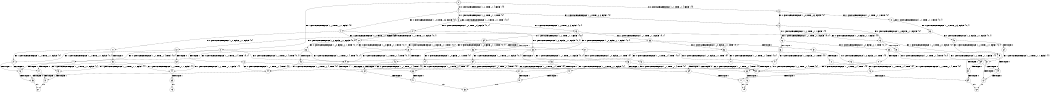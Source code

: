 digraph BCG {
size = "7, 10.5";
center = TRUE;
node [shape = circle];
0 [peripheries = 2];
0 -> 1 [label = "EX !0 !ATOMIC_EXCH_BRANCH (1, +1, TRUE, +1, 4, FALSE) !{0}"];
0 -> 2 [label = "EX !1 !ATOMIC_EXCH_BRANCH (1, +1, TRUE, +1, 1, FALSE) !{0}"];
0 -> 3 [label = "EX !0 !ATOMIC_EXCH_BRANCH (1, +1, TRUE, +1, 4, FALSE) !{0}"];
1 -> 4 [label = "EX !0 !ATOMIC_EXCH_BRANCH (1, +0, TRUE, +0, 3, FALSE) !{0}"];
1 -> 5 [label = "EX !1 !ATOMIC_EXCH_BRANCH (1, +1, TRUE, +1, 1, TRUE) !{0}"];
1 -> 6 [label = "EX !0 !ATOMIC_EXCH_BRANCH (1, +0, TRUE, +0, 3, FALSE) !{0}"];
2 -> 7 [label = "EX !0 !ATOMIC_EXCH_BRANCH (1, +1, TRUE, +1, 4, TRUE) !{0, 1}"];
2 -> 8 [label = "TERMINATE !1"];
2 -> 9 [label = "EX !0 !ATOMIC_EXCH_BRANCH (1, +1, TRUE, +1, 4, TRUE) !{0, 1}"];
3 -> 10 [label = "EX !1 !ATOMIC_EXCH_BRANCH (1, +1, TRUE, +1, 1, TRUE) !{0}"];
3 -> 6 [label = "EX !0 !ATOMIC_EXCH_BRANCH (1, +0, TRUE, +0, 3, FALSE) !{0}"];
4 -> 11 [label = "EX !0 !ATOMIC_EXCH_BRANCH (1, +0, FALSE, +1, 1, FALSE) !{0}"];
4 -> 12 [label = "EX !1 !ATOMIC_EXCH_BRANCH (1, +1, TRUE, +1, 1, FALSE) !{0}"];
4 -> 13 [label = "EX !0 !ATOMIC_EXCH_BRANCH (1, +0, FALSE, +1, 1, FALSE) !{0}"];
5 -> 14 [label = "EX !0 !ATOMIC_EXCH_BRANCH (1, +0, TRUE, +0, 3, FALSE) !{0, 1}"];
5 -> 5 [label = "EX !1 !ATOMIC_EXCH_BRANCH (1, +1, TRUE, +1, 1, TRUE) !{0, 1}"];
5 -> 15 [label = "EX !0 !ATOMIC_EXCH_BRANCH (1, +0, TRUE, +0, 3, FALSE) !{0, 1}"];
6 -> 16 [label = "EX !1 !ATOMIC_EXCH_BRANCH (1, +1, TRUE, +1, 1, FALSE) !{0}"];
6 -> 13 [label = "EX !0 !ATOMIC_EXCH_BRANCH (1, +0, FALSE, +1, 1, FALSE) !{0}"];
7 -> 17 [label = "TERMINATE !0"];
7 -> 18 [label = "TERMINATE !1"];
8 -> 19 [label = "EX !0 !ATOMIC_EXCH_BRANCH (1, +1, TRUE, +1, 4, TRUE) !{0}"];
8 -> 20 [label = "EX !0 !ATOMIC_EXCH_BRANCH (1, +1, TRUE, +1, 4, TRUE) !{0}"];
9 -> 21 [label = "TERMINATE !0"];
9 -> 22 [label = "TERMINATE !1"];
10 -> 23 [label = "EX !0 !ATOMIC_EXCH_BRANCH (1, +0, TRUE, +0, 3, FALSE) !{0, 1}"];
10 -> 10 [label = "EX !1 !ATOMIC_EXCH_BRANCH (1, +1, TRUE, +1, 1, TRUE) !{0, 1}"];
11 -> 24 [label = "EX !1 !ATOMIC_EXCH_BRANCH (1, +1, TRUE, +1, 1, FALSE) !{0}"];
11 -> 25 [label = "TERMINATE !0"];
12 -> 26 [label = "EX !0 !ATOMIC_EXCH_BRANCH (1, +0, FALSE, +1, 1, TRUE) !{0, 1}"];
12 -> 27 [label = "TERMINATE !1"];
12 -> 28 [label = "EX !0 !ATOMIC_EXCH_BRANCH (1, +0, FALSE, +1, 1, TRUE) !{0, 1}"];
13 -> 29 [label = "EX !1 !ATOMIC_EXCH_BRANCH (1, +1, TRUE, +1, 1, FALSE) !{0}"];
13 -> 30 [label = "TERMINATE !0"];
14 -> 31 [label = "EX !0 !ATOMIC_EXCH_BRANCH (1, +0, FALSE, +1, 1, FALSE) !{0, 1}"];
14 -> 12 [label = "EX !1 !ATOMIC_EXCH_BRANCH (1, +1, TRUE, +1, 1, FALSE) !{0, 1}"];
14 -> 32 [label = "EX !0 !ATOMIC_EXCH_BRANCH (1, +0, FALSE, +1, 1, FALSE) !{0, 1}"];
15 -> 33 [label = "EX !1 !ATOMIC_EXCH_BRANCH (1, +1, TRUE, +1, 1, FALSE) !{0, 1}"];
15 -> 32 [label = "EX !0 !ATOMIC_EXCH_BRANCH (1, +0, FALSE, +1, 1, FALSE) !{0, 1}"];
15 -> 34 [label = "EX !1 !ATOMIC_EXCH_BRANCH (1, +1, TRUE, +1, 1, FALSE) !{0, 1}"];
16 -> 35 [label = "EX !0 !ATOMIC_EXCH_BRANCH (1, +0, FALSE, +1, 1, TRUE) !{0, 1}"];
16 -> 36 [label = "TERMINATE !1"];
17 -> 37 [label = "TERMINATE !1"];
18 -> 38 [label = "TERMINATE !0"];
19 -> 38 [label = "TERMINATE !0"];
20 -> 39 [label = "TERMINATE !0"];
21 -> 40 [label = "TERMINATE !1"];
22 -> 41 [label = "TERMINATE !0"];
23 -> 42 [label = "EX !0 !ATOMIC_EXCH_BRANCH (1, +0, FALSE, +1, 1, FALSE) !{0, 1}"];
23 -> 16 [label = "EX !1 !ATOMIC_EXCH_BRANCH (1, +1, TRUE, +1, 1, FALSE) !{0, 1}"];
24 -> 17 [label = "TERMINATE !0"];
24 -> 18 [label = "TERMINATE !1"];
25 -> 43 [label = "EX !1 !ATOMIC_EXCH_BRANCH (1, +1, TRUE, +1, 1, FALSE) !{1}"];
25 -> 44 [label = "EX !1 !ATOMIC_EXCH_BRANCH (1, +1, TRUE, +1, 1, FALSE) !{1}"];
26 -> 7 [label = "EX !0 !ATOMIC_EXCH_BRANCH (1, +1, TRUE, +1, 4, TRUE) !{0, 1}"];
26 -> 45 [label = "TERMINATE !1"];
26 -> 9 [label = "EX !0 !ATOMIC_EXCH_BRANCH (1, +1, TRUE, +1, 4, TRUE) !{0, 1}"];
27 -> 46 [label = "EX !0 !ATOMIC_EXCH_BRANCH (1, +0, FALSE, +1, 1, TRUE) !{0}"];
27 -> 47 [label = "EX !0 !ATOMIC_EXCH_BRANCH (1, +0, FALSE, +1, 1, TRUE) !{0}"];
28 -> 9 [label = "EX !0 !ATOMIC_EXCH_BRANCH (1, +1, TRUE, +1, 4, TRUE) !{0, 1}"];
28 -> 48 [label = "TERMINATE !1"];
29 -> 49 [label = "TERMINATE !0"];
29 -> 50 [label = "TERMINATE !1"];
30 -> 51 [label = "EX !1 !ATOMIC_EXCH_BRANCH (1, +1, TRUE, +1, 1, FALSE) !{1}"];
31 -> 24 [label = "EX !1 !ATOMIC_EXCH_BRANCH (1, +1, TRUE, +1, 1, FALSE) !{0, 1}"];
31 -> 52 [label = "TERMINATE !0"];
32 -> 53 [label = "EX !1 !ATOMIC_EXCH_BRANCH (1, +1, TRUE, +1, 1, FALSE) !{0, 1}"];
32 -> 54 [label = "EX !1 !ATOMIC_EXCH_BRANCH (1, +1, TRUE, +1, 1, FALSE) !{0, 1}"];
32 -> 55 [label = "TERMINATE !0"];
33 -> 56 [label = "EX !0 !ATOMIC_EXCH_BRANCH (1, +0, FALSE, +1, 1, TRUE) !{0, 1}"];
33 -> 57 [label = "TERMINATE !1"];
33 -> 28 [label = "EX !0 !ATOMIC_EXCH_BRANCH (1, +0, FALSE, +1, 1, TRUE) !{0, 1}"];
34 -> 28 [label = "EX !0 !ATOMIC_EXCH_BRANCH (1, +0, FALSE, +1, 1, TRUE) !{0, 1}"];
34 -> 58 [label = "TERMINATE !1"];
35 -> 59 [label = "EX !0 !ATOMIC_EXCH_BRANCH (1, +1, TRUE, +1, 4, TRUE) !{0, 1}"];
35 -> 60 [label = "TERMINATE !1"];
36 -> 47 [label = "EX !0 !ATOMIC_EXCH_BRANCH (1, +0, FALSE, +1, 1, TRUE) !{0}"];
37 -> 61 [label = "exit"];
38 -> 61 [label = "exit"];
39 -> 62 [label = "exit"];
40 -> 63 [label = "exit"];
41 -> 63 [label = "exit"];
42 -> 29 [label = "EX !1 !ATOMIC_EXCH_BRANCH (1, +1, TRUE, +1, 1, FALSE) !{0, 1}"];
42 -> 64 [label = "TERMINATE !0"];
43 -> 37 [label = "TERMINATE !1"];
44 -> 65 [label = "TERMINATE !1"];
45 -> 19 [label = "EX !0 !ATOMIC_EXCH_BRANCH (1, +1, TRUE, +1, 4, TRUE) !{0}"];
45 -> 20 [label = "EX !0 !ATOMIC_EXCH_BRANCH (1, +1, TRUE, +1, 4, TRUE) !{0}"];
46 -> 19 [label = "EX !0 !ATOMIC_EXCH_BRANCH (1, +1, TRUE, +1, 4, TRUE) !{0}"];
46 -> 20 [label = "EX !0 !ATOMIC_EXCH_BRANCH (1, +1, TRUE, +1, 4, TRUE) !{0}"];
47 -> 20 [label = "EX !0 !ATOMIC_EXCH_BRANCH (1, +1, TRUE, +1, 4, TRUE) !{0}"];
48 -> 66 [label = "EX !0 !ATOMIC_EXCH_BRANCH (1, +1, TRUE, +1, 4, TRUE) !{0}"];
49 -> 67 [label = "TERMINATE !1"];
50 -> 39 [label = "TERMINATE !0"];
51 -> 67 [label = "TERMINATE !1"];
52 -> 43 [label = "EX !1 !ATOMIC_EXCH_BRANCH (1, +1, TRUE, +1, 1, FALSE) !{1}"];
52 -> 44 [label = "EX !1 !ATOMIC_EXCH_BRANCH (1, +1, TRUE, +1, 1, FALSE) !{1}"];
53 -> 68 [label = "TERMINATE !0"];
53 -> 69 [label = "TERMINATE !1"];
54 -> 21 [label = "TERMINATE !0"];
54 -> 22 [label = "TERMINATE !1"];
55 -> 70 [label = "EX !1 !ATOMIC_EXCH_BRANCH (1, +1, TRUE, +1, 1, FALSE) !{1}"];
56 -> 71 [label = "EX !0 !ATOMIC_EXCH_BRANCH (1, +1, TRUE, +1, 4, TRUE) !{0, 1}"];
56 -> 72 [label = "TERMINATE !1"];
56 -> 9 [label = "EX !0 !ATOMIC_EXCH_BRANCH (1, +1, TRUE, +1, 4, TRUE) !{0, 1}"];
57 -> 73 [label = "EX !0 !ATOMIC_EXCH_BRANCH (1, +0, FALSE, +1, 1, TRUE) !{0}"];
58 -> 74 [label = "EX !0 !ATOMIC_EXCH_BRANCH (1, +0, FALSE, +1, 1, TRUE) !{0}"];
59 -> 49 [label = "TERMINATE !0"];
59 -> 50 [label = "TERMINATE !1"];
60 -> 20 [label = "EX !0 !ATOMIC_EXCH_BRANCH (1, +1, TRUE, +1, 4, TRUE) !{0}"];
64 -> 51 [label = "EX !1 !ATOMIC_EXCH_BRANCH (1, +1, TRUE, +1, 1, FALSE) !{1}"];
65 -> 75 [label = "exit"];
66 -> 41 [label = "TERMINATE !0"];
67 -> 62 [label = "exit"];
68 -> 76 [label = "TERMINATE !1"];
69 -> 77 [label = "TERMINATE !0"];
70 -> 40 [label = "TERMINATE !1"];
71 -> 68 [label = "TERMINATE !0"];
71 -> 69 [label = "TERMINATE !1"];
72 -> 78 [label = "EX !0 !ATOMIC_EXCH_BRANCH (1, +1, TRUE, +1, 4, TRUE) !{0}"];
73 -> 78 [label = "EX !0 !ATOMIC_EXCH_BRANCH (1, +1, TRUE, +1, 4, TRUE) !{0}"];
74 -> 66 [label = "EX !0 !ATOMIC_EXCH_BRANCH (1, +1, TRUE, +1, 4, TRUE) !{0}"];
76 -> 79 [label = "exit"];
77 -> 79 [label = "exit"];
78 -> 77 [label = "TERMINATE !0"];
}
